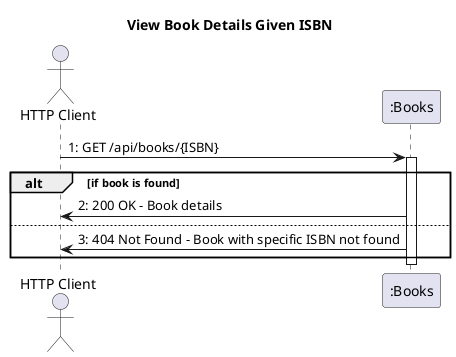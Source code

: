 @startuml
title View Book Details Given ISBN
actor "HTTP Client" as client
participant ":Books" as Books

client -> Books: 1: GET /api/books/{ISBN}
activate Books
alt if book is found
  Books -> client: 2: 200 OK - Book details
else
  Books -> client: 3: 404 Not Found - Book with specific ISBN not found
end
deactivate Books
@enduml